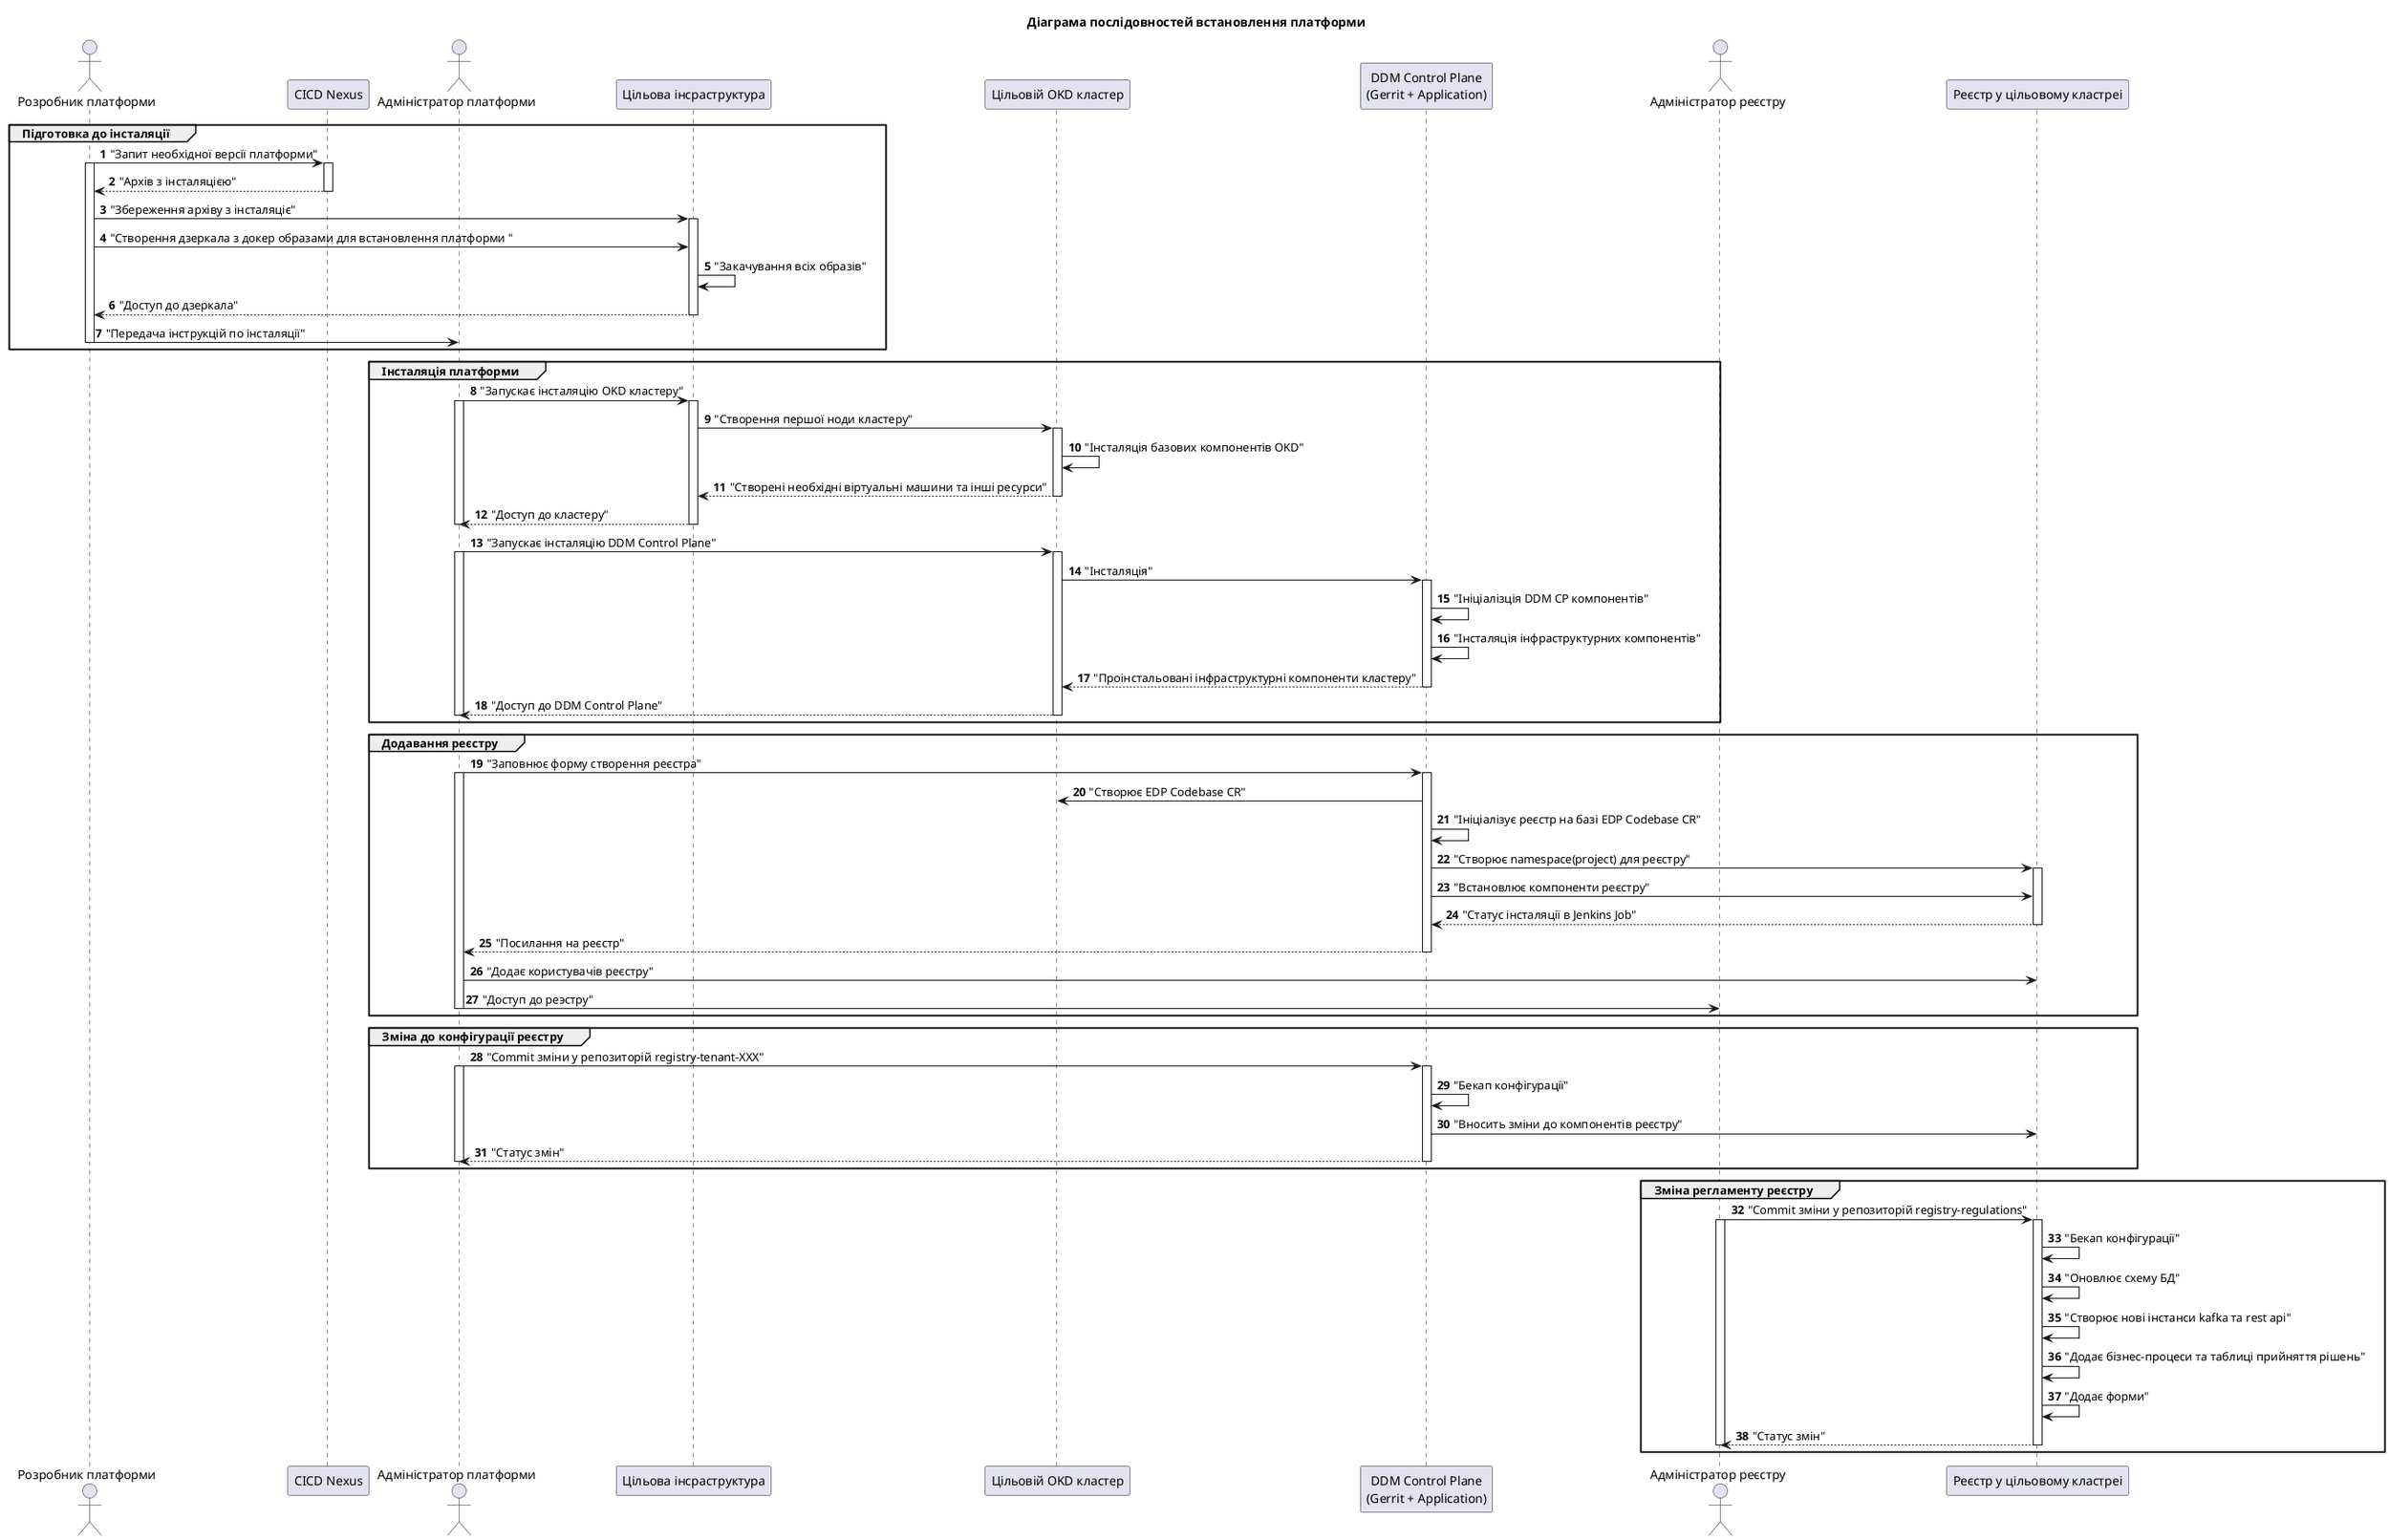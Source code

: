 @startuml
actor "Розробник платформи" as devops order 10
participant "CICD Nexus" as cicd_nexus  order 20
actor "Адміністратор платформи" as admin  order 30
participant "Цільова інсраструктура" as target_infra  order 40
participant "Цільовій OKD кластер" as target_cluster  order 50
participant "DDM Control Plane\n(Gerrit + Application)" as ddm_cp  order 60
actor "Адміністратор реєстру" as registry_admin  order 70
participant "Реєстр у цільовому кластреі" as registry  order 80

title Діаграма послідовностей встановлення платформи
autonumber

group Підготовка до інсталяції
  devops -> cicd_nexus: "Запит необхідної версії платформи"
  activate devops
    activate cicd_nexus
      return "Архів з інсталяцією"
    deactivate cicd_nexus
    devops -> target_infra: "Збереження архіву з інсталяціє"
    activate target_infra
      devops -> target_infra: "Створення дзеркала з докер образами для встановлення платформи "
      target_infra -> target_infra: "Закачування всіх образів"
      return "Доступ до дзеркала"
    deactivate target_infra
  devops -> admin: "Передача інструкцій по інсталяції"
  deactivate devops
end

group Інсталяція платформи
  admin -> target_infra: "Запускає інсталяцію OKD кластеру"
  activate admin
    activate target_infra
      target_infra -> target_cluster: "Створення першої ноди кластеру"
      activate target_cluster
        target_cluster -> target_cluster: "Інсталяція базових компонентів OKD"
        return  "Створені необхідні віртуальні машини та інші ресурси"
      deactivate target_cluster
      return "Доступ до кластеру"
    deactivate target_infra
  deactivate admin
  admin -> target_cluster: "Запускає інсталяцію DDM Control Plane"
  activate admin
    activate target_cluster
      target_cluster -> ddm_cp: "Інсталяція"
      activate ddm_cp
        ddm_cp -> ddm_cp: "Ініціалізція DDM CP компонентів"
        ddm_cp -> ddm_cp: "Інсталяція інфраструктурних компонентів"
        return "Проінстальовані інфраструктурні компоненти кластеру"
      deactivate ddm_cp
      return "Доступ до DDM Control Plane"
    deactivate target_cluster
  deactivate admin
end

group Додавання реєстру
  admin -> ddm_cp: "Заповнює форму створення реєстра"
  activate admin
    activate ddm_cp
      ddm_cp -> target_cluster: "Створює EDP Codebase CR"
      ddm_cp -> ddm_cp: "Ініціалізує реєстр на базі EDP Codebase CR"
      ddm_cp -> registry: "Створює namespace(project) для реєстру"
      activate registry
        ddm_cp -> registry: "Встановлює компоненти реєстру"
        return "Статус інсталяції в Jenkins Job"
      deactivate registry
      return "Посилання на реєстр"
    deactivate ddm_cp
    admin -> registry: "Додає користувачів реєстру"
    admin -> registry_admin: "Доступ до реэстру"
  deactivate admin
end

group Зміна до конфігурації реєстру
  admin -> ddm_cp: "Commit зміни у репозиторій registry-tenant-XXX"
  activate admin
    activate ddm_cp
      ddm_cp -> ddm_cp: "Бекап конфігурації"
      ddm_cp -> registry: "Вносить зміни до компонентів реєстру"
      admin <-- ddm_cp: "Статус змін"
    deactivate ddm_cp
  deactivate admin
end

group Зміна регламенту реєстру
  registry_admin -> registry: "Commit зміни у репозиторій registry-regulations"
  activate registry_admin
    activate registry
      registry -> registry: "Бекап конфігурації"
      registry -> registry: "Оновлює схему БД"
      registry -> registry: "Створює нові інстанси kafka та rest api"
      registry -> registry: "Додає бізнес-процеси та таблиці прийняття рішень"
      registry -> registry: "Додає форми"
      registry_admin <-- registry: "Статус змін"
    deactivate registry
  deactivate registry_admin
end


@enduml